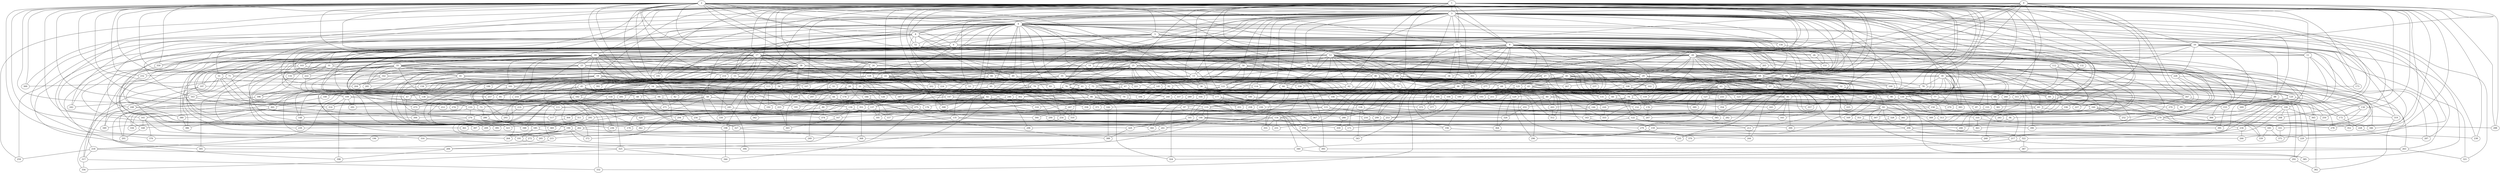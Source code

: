 strict graph "barabasi_albert_graph(400,3)" {
0;
1;
2;
3;
4;
5;
6;
7;
8;
9;
10;
11;
12;
13;
14;
15;
16;
17;
18;
19;
20;
21;
22;
23;
24;
25;
26;
27;
28;
29;
30;
31;
32;
33;
34;
35;
36;
37;
38;
39;
40;
41;
42;
43;
44;
45;
46;
47;
48;
49;
50;
51;
52;
53;
54;
55;
56;
57;
58;
59;
60;
61;
62;
63;
64;
65;
66;
67;
68;
69;
70;
71;
72;
73;
74;
75;
76;
77;
78;
79;
80;
81;
82;
83;
84;
85;
86;
87;
88;
89;
90;
91;
92;
93;
94;
95;
96;
97;
98;
99;
100;
101;
102;
103;
104;
105;
106;
107;
108;
109;
110;
111;
112;
113;
114;
115;
116;
117;
118;
119;
120;
121;
122;
123;
124;
125;
126;
127;
128;
129;
130;
131;
132;
133;
134;
135;
136;
137;
138;
139;
140;
141;
142;
143;
144;
145;
146;
147;
148;
149;
150;
151;
152;
153;
154;
155;
156;
157;
158;
159;
160;
161;
162;
163;
164;
165;
166;
167;
168;
169;
170;
171;
172;
173;
174;
175;
176;
177;
178;
179;
180;
181;
182;
183;
184;
185;
186;
187;
188;
189;
190;
191;
192;
193;
194;
195;
196;
197;
198;
199;
200;
201;
202;
203;
204;
205;
206;
207;
208;
209;
210;
211;
212;
213;
214;
215;
216;
217;
218;
219;
220;
221;
222;
223;
224;
225;
226;
227;
228;
229;
230;
231;
232;
233;
234;
235;
236;
237;
238;
239;
240;
241;
242;
243;
244;
245;
246;
247;
248;
249;
250;
251;
252;
253;
254;
255;
256;
257;
258;
259;
260;
261;
262;
263;
264;
265;
266;
267;
268;
269;
270;
271;
272;
273;
274;
275;
276;
277;
278;
279;
280;
281;
282;
283;
284;
285;
286;
287;
288;
289;
290;
291;
292;
293;
294;
295;
296;
297;
298;
299;
300;
301;
302;
303;
304;
305;
306;
307;
308;
309;
310;
311;
312;
313;
314;
315;
316;
317;
318;
319;
320;
321;
322;
323;
324;
325;
326;
327;
328;
329;
330;
331;
332;
333;
334;
335;
336;
337;
338;
339;
340;
341;
342;
343;
344;
345;
346;
347;
348;
349;
350;
351;
352;
353;
354;
355;
356;
357;
358;
359;
360;
361;
362;
363;
364;
365;
366;
367;
368;
369;
370;
371;
372;
373;
374;
375;
376;
377;
378;
379;
380;
381;
382;
383;
384;
385;
386;
387;
388;
389;
390;
391;
392;
393;
394;
395;
396;
397;
398;
399;
0 -- 288  [is_available=True, prob="0.379089309683"];
0 -- 3  [is_available=True, prob="0.179347834202"];
0 -- 305  [is_available=True, prob="0.216284531233"];
0 -- 108  [is_available=True, prob="0.657226128511"];
0 -- 10  [is_available=True, prob="1.0"];
0 -- 139  [is_available=True, prob="0.00840728652596"];
0 -- 12  [is_available=True, prob="0.13754846182"];
0 -- 14  [is_available=True, prob="0.553737261034"];
0 -- 381  [is_available=True, prob="1.0"];
0 -- 347  [is_available=True, prob="0.503472393878"];
0 -- 81  [is_available=True, prob="0.52820323245"];
0 -- 195  [is_available=True, prob="0.596749067364"];
0 -- 53  [is_available=True, prob="1.0"];
0 -- 26  [is_available=True, prob="0.429264069036"];
0 -- 27  [is_available=True, prob="0.971812339729"];
0 -- 29  [is_available=True, prob="0.994641134034"];
1 -- 130  [is_available=True, prob="0.708765339067"];
1 -- 3  [is_available=True, prob="1.0"];
1 -- 4  [is_available=True, prob="1.0"];
1 -- 278  [is_available=True, prob="0.953418809042"];
1 -- 134  [is_available=True, prob="1.0"];
1 -- 7  [is_available=True, prob="0.653100019393"];
1 -- 8  [is_available=True, prob="0.265602498924"];
1 -- 9  [is_available=True, prob="0.644998814175"];
1 -- 10  [is_available=True, prob="1.0"];
1 -- 11  [is_available=True, prob="0.552301385846"];
1 -- 12  [is_available=True, prob="0.800199190263"];
1 -- 144  [is_available=True, prob="0.0981196068772"];
1 -- 17  [is_available=True, prob="0.426948949893"];
1 -- 18  [is_available=True, prob="0.154133489742"];
1 -- 19  [is_available=True, prob="1.0"];
1 -- 22  [is_available=True, prob="0.327383294967"];
1 -- 25  [is_available=True, prob="1.0"];
1 -- 155  [is_available=True, prob="0.891625016111"];
1 -- 28  [is_available=True, prob="0.634580630947"];
1 -- 30  [is_available=True, prob="0.834031171737"];
1 -- 31  [is_available=True, prob="0.897379063296"];
1 -- 288  [is_available=True, prob="0.808806403078"];
1 -- 33  [is_available=True, prob="0.866876884083"];
1 -- 163  [is_available=True, prob="0.523632192196"];
1 -- 36  [is_available=True, prob="0.529932047094"];
1 -- 38  [is_available=True, prob="1.0"];
1 -- 300  [is_available=True, prob="1.0"];
1 -- 173  [is_available=True, prob="1.0"];
1 -- 52  [is_available=True, prob="0.0201291916459"];
1 -- 53  [is_available=True, prob="0.171866635008"];
1 -- 308  [is_available=True, prob="0.12763609296"];
1 -- 62  [is_available=True, prob="1.0"];
1 -- 64  [is_available=True, prob="0.736249505791"];
1 -- 68  [is_available=True, prob="0.385440432796"];
1 -- 72  [is_available=True, prob="0.386347409977"];
1 -- 78  [is_available=True, prob="1.0"];
1 -- 208  [is_available=True, prob="1.0"];
1 -- 346  [is_available=True, prob="1.0"];
1 -- 91  [is_available=True, prob="0.866688860338"];
1 -- 220  [is_available=True, prob="0.985726227431"];
1 -- 336  [is_available=True, prob="0.0100410334717"];
1 -- 355  [is_available=True, prob="0.422105397338"];
1 -- 259  [is_available=True, prob="0.591700834667"];
1 -- 235  [is_available=True, prob="0.0806478846772"];
1 -- 238  [is_available=True, prob="0.32398369045"];
1 -- 245  [is_available=True, prob="0.922007835915"];
1 -- 375  [is_available=True, prob="1.0"];
1 -- 123  [is_available=True, prob="0.851899292181"];
1 -- 127  [is_available=True, prob="0.626960843772"];
2 -- 3  [is_available=True, prob="1.0"];
2 -- 4  [is_available=True, prob="0.280535522459"];
2 -- 5  [is_available=True, prob="0.20952461824"];
2 -- 6  [is_available=True, prob="0.607459231303"];
2 -- 7  [is_available=True, prob="0.674645751359"];
2 -- 8  [is_available=True, prob="0.190992674401"];
2 -- 138  [is_available=True, prob="0.0898632620985"];
2 -- 13  [is_available=True, prob="0.860619323146"];
2 -- 142  [is_available=True, prob="1.0"];
2 -- 16  [is_available=True, prob="0.431049738379"];
2 -- 17  [is_available=True, prob="1.0"];
2 -- 19  [is_available=True, prob="0.21349662163"];
2 -- 23  [is_available=True, prob="0.336157260319"];
2 -- 24  [is_available=True, prob="1.0"];
2 -- 132  [is_available=True, prob="0.809727573409"];
2 -- 30  [is_available=True, prob="1.0"];
2 -- 133  [is_available=True, prob="0.85458739948"];
2 -- 162  [is_available=True, prob="0.756379301697"];
2 -- 35  [is_available=True, prob="0.0184253849799"];
2 -- 37  [is_available=True, prob="0.222858501803"];
2 -- 38  [is_available=True, prob="0.874975393863"];
2 -- 42  [is_available=True, prob="1.0"];
2 -- 391  [is_available=True, prob="0.383961932963"];
2 -- 300  [is_available=True, prob="0.0768874852096"];
2 -- 46  [is_available=True, prob="0.46626207932"];
2 -- 56  [is_available=True, prob="1.0"];
2 -- 314  [is_available=True, prob="0.0758977747125"];
2 -- 71  [is_available=True, prob="1.0"];
2 -- 209  [is_available=True, prob="0.739217607285"];
2 -- 82  [is_available=True, prob="1.0"];
2 -- 87  [is_available=True, prob="0.333719321073"];
2 -- 88  [is_available=True, prob="1.0"];
2 -- 347  [is_available=True, prob="0.467446817046"];
2 -- 221  [is_available=True, prob="1.0"];
2 -- 350  [is_available=True, prob="1.0"];
2 -- 223  [is_available=True, prob="0.0938611170422"];
2 -- 102  [is_available=True, prob="0.108674196584"];
2 -- 232  [is_available=True, prob="0.173183981847"];
2 -- 234  [is_available=True, prob="0.397705942021"];
2 -- 210  [is_available=True, prob="0.231197208628"];
2 -- 245  [is_available=True, prob="0.319124365727"];
2 -- 376  [is_available=True, prob="0.577820364222"];
2 -- 377  [is_available=True, prob="0.39323835569"];
2 -- 170  [is_available=True, prob="1.0"];
3 -- 4  [is_available=True, prob="0.361208559225"];
3 -- 5  [is_available=True, prob="0.407282731986"];
3 -- 6  [is_available=True, prob="1.0"];
3 -- 7  [is_available=True, prob="0.368231724971"];
3 -- 8  [is_available=True, prob="0.102156948345"];
3 -- 9  [is_available=True, prob="0.765596746192"];
3 -- 12  [is_available=True, prob="0.780223600298"];
3 -- 13  [is_available=True, prob="0.174197160876"];
3 -- 270  [is_available=True, prob="0.301719091745"];
3 -- 16  [is_available=True, prob="0.682142219601"];
3 -- 20  [is_available=True, prob="0.948772367507"];
3 -- 277  [is_available=True, prob="0.477915543552"];
3 -- 280  [is_available=True, prob="1.0"];
3 -- 132  [is_available=True, prob="0.110116295068"];
3 -- 156  [is_available=True, prob="1.0"];
3 -- 261  [is_available=True, prob="0.98549050874"];
3 -- 32  [is_available=True, prob="0.102487182973"];
3 -- 35  [is_available=True, prob="0.0755178537078"];
3 -- 167  [is_available=True, prob="0.358937092403"];
3 -- 40  [is_available=True, prob="0.355908496462"];
3 -- 321  [is_available=True, prob="1.0"];
3 -- 287  [is_available=True, prob="0.471348063982"];
3 -- 50  [is_available=True, prob="1.0"];
3 -- 313  [is_available=True, prob="1.0"];
3 -- 59  [is_available=True, prob="0.714404516587"];
3 -- 316  [is_available=True, prob="0.401562546033"];
3 -- 65  [is_available=True, prob="1.0"];
3 -- 196  [is_available=True, prob="0.42108169667"];
3 -- 71  [is_available=True, prob="1.0"];
3 -- 333  [is_available=True, prob="0.193333538915"];
3 -- 141  [is_available=True, prob="1.0"];
3 -- 84  [is_available=True, prob="1.0"];
3 -- 86  [is_available=True, prob="1.0"];
3 -- 344  [is_available=True, prob="1.0"];
3 -- 90  [is_available=True, prob="0.66791813009"];
3 -- 229  [is_available=True, prob="1.0"];
3 -- 107  [is_available=True, prob="0.193496337122"];
3 -- 238  [is_available=True, prob="1.0"];
3 -- 114  [is_available=True, prob="0.846024276328"];
3 -- 244  [is_available=True, prob="0.106001274828"];
3 -- 121  [is_available=True, prob="0.654111715862"];
3 -- 250  [is_available=True, prob="1.0"];
4 -- 5  [is_available=True, prob="1.0"];
4 -- 6  [is_available=True, prob="1.0"];
4 -- 392  [is_available=True, prob="1.0"];
4 -- 15  [is_available=True, prob="0.477980768245"];
4 -- 18  [is_available=True, prob="0.108690362876"];
4 -- 259  [is_available=True, prob="1.0"];
4 -- 153  [is_available=True, prob="1.0"];
4 -- 179  [is_available=True, prob="1.0"];
4 -- 156  [is_available=True, prob="1.0"];
4 -- 389  [is_available=True, prob="1.0"];
4 -- 41  [is_available=True, prob="0.0118408042076"];
4 -- 49  [is_available=True, prob="0.674018678171"];
4 -- 51  [is_available=True, prob="1.0"];
4 -- 52  [is_available=True, prob="0.905400214339"];
4 -- 308  [is_available=True, prob="0.427999614024"];
4 -- 62  [is_available=True, prob="0.302947702224"];
4 -- 70  [is_available=True, prob="0.115600998851"];
4 -- 200  [is_available=True, prob="0.483017283257"];
4 -- 204  [is_available=True, prob="1.0"];
4 -- 83  [is_available=True, prob="1.0"];
4 -- 213  [is_available=True, prob="0.496273431232"];
4 -- 222  [is_available=True, prob="0.499255562748"];
4 -- 95  [is_available=True, prob="0.649913791103"];
4 -- 228  [is_available=True, prob="1.0"];
4 -- 252  [is_available=True, prob="1.0"];
4 -- 240  [is_available=True, prob="0.395937185716"];
4 -- 114  [is_available=True, prob="0.649955995309"];
4 -- 247  [is_available=True, prob="0.524973310329"];
4 -- 248  [is_available=True, prob="0.0785423343543"];
4 -- 124  [is_available=True, prob="0.856352633944"];
4 -- 254  [is_available=True, prob="0.106313596172"];
5 -- 135  [is_available=True, prob="1.0"];
5 -- 363  [is_available=True, prob="1.0"];
5 -- 9  [is_available=True, prob="0.602053211556"];
5 -- 299  [is_available=True, prob="0.444300056256"];
5 -- 175  [is_available=True, prob="1.0"];
5 -- 272  [is_available=True, prob="0.05865502572"];
5 -- 85  [is_available=True, prob="0.615044081383"];
5 -- 214  [is_available=True, prob="0.356153539027"];
5 -- 55  [is_available=True, prob="0.280010356869"];
5 -- 127  [is_available=True, prob="0.193135533596"];
5 -- 156  [is_available=True, prob="0.967987761083"];
5 -- 63  [is_available=True, prob="0.114008343971"];
6 -- 161  [is_available=True, prob="0.181119462737"];
6 -- 69  [is_available=True, prob="1.0"];
6 -- 262  [is_available=True, prob="0.619529871"];
6 -- 103  [is_available=True, prob="0.568397952445"];
6 -- 242  [is_available=True, prob="1.0"];
6 -- 15  [is_available=True, prob="0.459058470287"];
6 -- 50  [is_available=True, prob="0.229518210858"];
6 -- 20  [is_available=True, prob="0.578394392948"];
6 -- 121  [is_available=True, prob="1.0"];
6 -- 26  [is_available=True, prob="0.755551107914"];
6 -- 28  [is_available=True, prob="0.930373525822"];
7 -- 265  [is_available=True, prob="0.0669334017718"];
7 -- 11  [is_available=True, prob="0.241632719503"];
7 -- 269  [is_available=True, prob="0.748469976933"];
7 -- 18  [is_available=True, prob="1.0"];
7 -- 151  [is_available=True, prob="1.0"];
7 -- 26  [is_available=True, prob="0.945410636368"];
7 -- 27  [is_available=True, prob="0.444409317031"];
7 -- 29  [is_available=True, prob="1.0"];
7 -- 34  [is_available=True, prob="0.371049658021"];
7 -- 38  [is_available=True, prob="0.417340340863"];
7 -- 39  [is_available=True, prob="0.690647075351"];
7 -- 304  [is_available=True, prob="0.0623242827756"];
7 -- 307  [is_available=True, prob="0.136910540547"];
7 -- 310  [is_available=True, prob="0.981286634876"];
7 -- 184  [is_available=True, prob="1.0"];
7 -- 352  [is_available=True, prob="0.50982801818"];
7 -- 328  [is_available=True, prob="0.528002806457"];
7 -- 74  [is_available=True, prob="0.029968520519"];
7 -- 210  [is_available=True, prob="0.77176723053"];
7 -- 84  [is_available=True, prob="0.939538835421"];
7 -- 214  [is_available=True, prob="0.00805600678893"];
7 -- 343  [is_available=True, prob="1.0"];
7 -- 91  [is_available=True, prob="0.279770780406"];
7 -- 350  [is_available=True, prob="1.0"];
7 -- 224  [is_available=True, prob="0.813900290923"];
7 -- 100  [is_available=True, prob="0.428975600702"];
7 -- 358  [is_available=True, prob="0.915075758507"];
7 -- 111  [is_available=True, prob="0.395481995566"];
7 -- 112  [is_available=True, prob="1.0"];
7 -- 126  [is_available=True, prob="1.0"];
8 -- 257  [is_available=True, prob="1.0"];
8 -- 284  [is_available=True, prob="0.0317564949834"];
8 -- 10  [is_available=True, prob="0.959668100423"];
8 -- 43  [is_available=True, prob="0.862826893687"];
8 -- 49  [is_available=True, prob="0.772924403533"];
8 -- 242  [is_available=True, prob="1.0"];
8 -- 195  [is_available=True, prob="0.385134643331"];
8 -- 52  [is_available=True, prob="0.141583074122"];
8 -- 151  [is_available=True, prob="1.0"];
8 -- 319  [is_available=True, prob="0.251294357334"];
8 -- 92  [is_available=True, prob="0.271508641336"];
8 -- 202  [is_available=True, prob="0.356512547022"];
8 -- 31  [is_available=True, prob="0.872524925056"];
9 -- 384  [is_available=True, prob="0.168026995893"];
9 -- 51  [is_available=True, prob="0.873525266929"];
9 -- 263  [is_available=True, prob="0.928540412356"];
9 -- 266  [is_available=True, prob="0.787113227481"];
9 -- 139  [is_available=True, prob="1.0"];
9 -- 13  [is_available=True, prob="0.350401556442"];
9 -- 14  [is_available=True, prob="0.231418238558"];
9 -- 17  [is_available=True, prob="0.0199225425689"];
9 -- 147  [is_available=True, prob="0.356329015006"];
9 -- 20  [is_available=True, prob="0.582719208275"];
9 -- 277  [is_available=True, prob="0.131792381587"];
9 -- 154  [is_available=True, prob="0.10420891212"];
9 -- 29  [is_available=True, prob="1.0"];
9 -- 261  [is_available=True, prob="0.966998522172"];
9 -- 299  [is_available=True, prob="0.429915792814"];
9 -- 46  [is_available=True, prob="0.0946471361139"];
9 -- 179  [is_available=True, prob="0.309596204047"];
9 -- 59  [is_available=True, prob="0.989616535667"];
9 -- 60  [is_available=True, prob="0.122404743286"];
9 -- 63  [is_available=True, prob="0.215508492"];
9 -- 321  [is_available=True, prob="0.331767234128"];
9 -- 67  [is_available=True, prob="1.0"];
9 -- 203  [is_available=True, prob="0.592301027996"];
9 -- 76  [is_available=True, prob="1.0"];
9 -- 354  [is_available=True, prob="0.634052989936"];
9 -- 397  [is_available=True, prob="0.385664192995"];
9 -- 80  [is_available=True, prob="0.768926880059"];
9 -- 338  [is_available=True, prob="0.0227048442036"];
9 -- 218  [is_available=True, prob="0.996108338824"];
9 -- 98  [is_available=True, prob="1.0"];
9 -- 227  [is_available=True, prob="0.023758789438"];
9 -- 109  [is_available=True, prob="0.0365931227839"];
9 -- 372  [is_available=True, prob="0.417359356218"];
9 -- 373  [is_available=True, prob="0.954637814663"];
10 -- 226  [is_available=True, prob="0.598418683643"];
10 -- 385  [is_available=True, prob="0.54913859995"];
10 -- 96  [is_available=True, prob="0.476155529669"];
10 -- 11  [is_available=True, prob="0.609443999291"];
10 -- 173  [is_available=True, prob="0.774267096217"];
10 -- 47  [is_available=True, prob="0.992587554285"];
10 -- 112  [is_available=True, prob="0.959817321812"];
10 -- 232  [is_available=True, prob="1.0"];
10 -- 384  [is_available=True, prob="1.0"];
10 -- 265  [is_available=True, prob="0.811675352633"];
10 -- 88  [is_available=True, prob="0.515777045051"];
10 -- 125  [is_available=True, prob="0.551939884536"];
11 -- 99  [is_available=True, prob="0.514013565529"];
11 -- 335  [is_available=True, prob="1.0"];
11 -- 16  [is_available=True, prob="0.630744515137"];
11 -- 287  [is_available=True, prob="1.0"];
12 -- 364  [is_available=True, prob="0.675318105616"];
12 -- 128  [is_available=True, prob="0.367118188985"];
12 -- 14  [is_available=True, prob="0.769733164494"];
12 -- 19  [is_available=True, prob="0.562739465105"];
12 -- 21  [is_available=True, prob="1.0"];
12 -- 22  [is_available=True, prob="1.0"];
12 -- 24  [is_available=True, prob="0.620666047011"];
12 -- 31  [is_available=True, prob="1.0"];
12 -- 33  [is_available=True, prob="0.0343500841668"];
12 -- 297  [is_available=True, prob="1.0"];
12 -- 46  [is_available=True, prob="0.088268434325"];
12 -- 50  [is_available=True, prob="1.0"];
12 -- 62  [is_available=True, prob="0.595578242477"];
12 -- 193  [is_available=True, prob="0.88605795167"];
12 -- 66  [is_available=True, prob="0.316728911367"];
12 -- 329  [is_available=True, prob="1.0"];
12 -- 338  [is_available=True, prob="0.116588015867"];
12 -- 342  [is_available=True, prob="0.690128212673"];
12 -- 87  [is_available=True, prob="0.446474465157"];
12 -- 102  [is_available=True, prob="0.972513675306"];
12 -- 108  [is_available=True, prob="0.493003930333"];
12 -- 110  [is_available=True, prob="1.0"];
12 -- 120  [is_available=True, prob="1.0"];
12 -- 377  [is_available=True, prob="1.0"];
12 -- 379  [is_available=True, prob="0.184211087009"];
12 -- 125  [is_available=True, prob="0.294333536853"];
13 -- 36  [is_available=True, prob="0.610024617781"];
13 -- 101  [is_available=True, prob="1.0"];
13 -- 172  [is_available=True, prob="0.596960862329"];
13 -- 333  [is_available=True, prob="0.85720404516"];
13 -- 79  [is_available=True, prob="1.0"];
13 -- 80  [is_available=True, prob="0.497452644999"];
13 -- 113  [is_available=True, prob="1.0"];
13 -- 53  [is_available=True, prob="1.0"];
13 -- 182  [is_available=True, prob="0.385434120164"];
13 -- 55  [is_available=True, prob="1.0"];
13 -- 100  [is_available=True, prob="0.0308966424026"];
13 -- 189  [is_available=True, prob="1.0"];
14 -- 320  [is_available=True, prob="1.0"];
14 -- 226  [is_available=True, prob="0.0647863378905"];
14 -- 15  [is_available=True, prob="0.350821660167"];
14 -- 146  [is_available=True, prob="0.646522190638"];
14 -- 204  [is_available=True, prob="0.735886447822"];
14 -- 57  [is_available=True, prob="1.0"];
14 -- 93  [is_available=True, prob="0.575826470171"];
15 -- 45  [is_available=True, prob="0.283505221324"];
15 -- 148  [is_available=True, prob="1.0"];
15 -- 21  [is_available=True, prob="0.738732959818"];
15 -- 56  [is_available=True, prob="1.0"];
16 -- 72  [is_available=True, prob="1.0"];
16 -- 79  [is_available=True, prob="0.225162602888"];
16 -- 180  [is_available=True, prob="0.633187328999"];
16 -- 30  [is_available=True, prob="0.859248324561"];
17 -- 257  [is_available=True, prob="0.331404163333"];
17 -- 138  [is_available=True, prob="1.0"];
17 -- 271  [is_available=True, prob="0.826733881403"];
17 -- 21  [is_available=True, prob="0.831601242635"];
17 -- 23  [is_available=True, prob="0.720947064592"];
17 -- 24  [is_available=True, prob="0.0650552225961"];
17 -- 25  [is_available=True, prob="0.409443973497"];
17 -- 283  [is_available=True, prob="0.922999757324"];
17 -- 176  [is_available=True, prob="0.357769032912"];
17 -- 301  [is_available=True, prob="0.146183055122"];
17 -- 48  [is_available=True, prob="0.178458933093"];
17 -- 187  [is_available=True, prob="0.989012050765"];
17 -- 68  [is_available=True, prob="0.953267393934"];
17 -- 330  [is_available=True, prob="0.202335504082"];
17 -- 331  [is_available=True, prob="1.0"];
17 -- 332  [is_available=True, prob="1.0"];
17 -- 91  [is_available=True, prob="0.261120079249"];
17 -- 224  [is_available=True, prob="0.743853789011"];
17 -- 103  [is_available=True, prob="0.333452994643"];
17 -- 116  [is_available=True, prob="1.0"];
17 -- 119  [is_available=True, prob="0.244961909637"];
17 -- 380  [is_available=True, prob="0.257802512569"];
18 -- 22  [is_available=True, prob="1.0"];
18 -- 265  [is_available=True, prob="1.0"];
18 -- 237  [is_available=True, prob="0.645404858216"];
18 -- 150  [is_available=True, prob="1.0"];
18 -- 23  [is_available=True, prob="0.735733287226"];
18 -- 155  [is_available=True, prob="0.322869668"];
18 -- 285  [is_available=True, prob="0.492362946408"];
18 -- 33  [is_available=True, prob="0.437977834858"];
18 -- 163  [is_available=True, prob="0.569746589429"];
18 -- 164  [is_available=True, prob="1.0"];
18 -- 39  [is_available=True, prob="0.251396345423"];
18 -- 168  [is_available=True, prob="0.987332039181"];
18 -- 42  [is_available=True, prob="1.0"];
18 -- 44  [is_available=True, prob="1.0"];
18 -- 174  [is_available=True, prob="0.0724430475079"];
18 -- 305  [is_available=True, prob="0.905155054649"];
18 -- 178  [is_available=True, prob="0.356981127576"];
18 -- 51  [is_available=True, prob="0.798614343696"];
18 -- 59  [is_available=True, prob="0.910587423711"];
18 -- 190  [is_available=True, prob="0.946619912629"];
18 -- 70  [is_available=True, prob="0.611756232635"];
18 -- 75  [is_available=True, prob="0.366329551599"];
18 -- 85  [is_available=True, prob="1.0"];
18 -- 271  [is_available=True, prob="0.181358616539"];
18 -- 349  [is_available=True, prob="0.929873581335"];
18 -- 350  [is_available=True, prob="0.343975953875"];
18 -- 226  [is_available=True, prob="0.493885525588"];
18 -- 101  [is_available=True, prob="0.751944405523"];
18 -- 103  [is_available=True, prob="0.78531838597"];
18 -- 236  [is_available=True, prob="1.0"];
18 -- 109  [is_available=True, prob="0.218368346727"];
18 -- 112  [is_available=True, prob="0.838895313196"];
18 -- 117  [is_available=True, prob="1.0"];
18 -- 249  [is_available=True, prob="0.428452936451"];
18 -- 380  [is_available=True, prob="0.739571039911"];
18 -- 298  [is_available=True, prob="1.0"];
18 -- 126  [is_available=True, prob="0.0912034482718"];
18 -- 383  [is_available=True, prob="1.0"];
19 -- 293  [is_available=True, prob="0.180991331408"];
19 -- 193  [is_available=True, prob="0.185532070168"];
19 -- 104  [is_available=True, prob="0.702219072124"];
19 -- 107  [is_available=True, prob="0.0907209205879"];
19 -- 301  [is_available=True, prob="1.0"];
19 -- 47  [is_available=True, prob="0.79884387946"];
19 -- 273  [is_available=True, prob="0.734690693803"];
19 -- 83  [is_available=True, prob="0.108139650688"];
19 -- 148  [is_available=True, prob="0.581128266427"];
19 -- 54  [is_available=True, prob="1.0"];
19 -- 392  [is_available=True, prob="1.0"];
19 -- 186  [is_available=True, prob="1.0"];
19 -- 158  [is_available=True, prob="0.548139346908"];
20 -- 129  [is_available=True, prob="1.0"];
20 -- 260  [is_available=True, prob="0.587367031799"];
20 -- 25  [is_available=True, prob="1.0"];
20 -- 283  [is_available=True, prob="0.44631361298"];
20 -- 34  [is_available=True, prob="0.0433072093804"];
20 -- 390  [is_available=True, prob="0.954185331887"];
20 -- 40  [is_available=True, prob="0.704437873385"];
20 -- 183  [is_available=True, prob="0.411819818852"];
20 -- 185  [is_available=True, prob="0.714361739159"];
20 -- 64  [is_available=True, prob="0.309637849806"];
20 -- 197  [is_available=True, prob="0.224701233247"];
20 -- 225  [is_available=True, prob="0.978539713757"];
20 -- 74  [is_available=True, prob="1.0"];
20 -- 78  [is_available=True, prob="0.700420222992"];
20 -- 293  [is_available=True, prob="1.0"];
20 -- 97  [is_available=True, prob="1.0"];
20 -- 233  [is_available=True, prob="1.0"];
20 -- 234  [is_available=True, prob="0.464153360592"];
20 -- 118  [is_available=True, prob="1.0"];
21 -- 396  [is_available=True, prob="1.0"];
21 -- 260  [is_available=True, prob="0.668415885167"];
21 -- 172  [is_available=True, prob="0.0716539573953"];
21 -- 170  [is_available=True, prob="0.95782461622"];
21 -- 182  [is_available=True, prob="0.430895933391"];
21 -- 120  [is_available=True, prob="0.268136883556"];
21 -- 186  [is_available=True, prob="0.427510843715"];
21 -- 175  [is_available=True, prob="1.0"];
21 -- 126  [is_available=True, prob="0.46604816919"];
22 -- 32  [is_available=True, prob="0.3637867557"];
22 -- 290  [is_available=True, prob="0.445781978483"];
22 -- 197  [is_available=True, prob="0.35485311099"];
22 -- 198  [is_available=True, prob="0.599289938342"];
22 -- 296  [is_available=True, prob="0.332402856594"];
22 -- 44  [is_available=True, prob="0.653042304004"];
22 -- 362  [is_available=True, prob="0.744950657827"];
22 -- 107  [is_available=True, prob="1.0"];
22 -- 224  [is_available=True, prob="0.812056394689"];
22 -- 113  [is_available=True, prob="0.185191788369"];
22 -- 311  [is_available=True, prob="0.273308893541"];
22 -- 184  [is_available=True, prob="0.805325015971"];
22 -- 392  [is_available=True, prob="0.660718630644"];
22 -- 358  [is_available=True, prob="0.0889656420734"];
22 -- 338  [is_available=True, prob="0.986594603366"];
22 -- 61  [is_available=True, prob="0.35331736267"];
23 -- 34  [is_available=True, prob="0.710013277902"];
23 -- 133  [is_available=True, prob="0.79164032555"];
23 -- 162  [is_available=True, prob="0.949940545808"];
23 -- 73  [is_available=True, prob="0.720458115641"];
23 -- 45  [is_available=True, prob="1.0"];
23 -- 175  [is_available=True, prob="0.508432749409"];
23 -- 61  [is_available=True, prob="0.443798704031"];
24 -- 49  [is_available=True, prob="0.808859029055"];
24 -- 210  [is_available=True, prob="0.465188690642"];
24 -- 310  [is_available=True, prob="0.221034840257"];
24 -- 58  [is_available=True, prob="0.74601622364"];
24 -- 124  [is_available=True, prob="0.858022520833"];
24 -- 319  [is_available=True, prob="0.982966924443"];
25 -- 396  [is_available=True, prob="1.0"];
25 -- 145  [is_available=True, prob="0.827513772832"];
25 -- 149  [is_available=True, prob="1.0"];
25 -- 27  [is_available=True, prob="0.421731476859"];
25 -- 35  [is_available=True, prob="0.130353480112"];
25 -- 39  [is_available=True, prob="0.0257847426818"];
25 -- 41  [is_available=True, prob="1.0"];
25 -- 66  [is_available=True, prob="0.263024176488"];
25 -- 324  [is_available=True, prob="0.153530369681"];
25 -- 198  [is_available=True, prob="0.81732546954"];
25 -- 74  [is_available=True, prob="1.0"];
25 -- 76  [is_available=True, prob="0.850257153004"];
25 -- 90  [is_available=True, prob="0.678787206763"];
25 -- 92  [is_available=True, prob="0.579338364167"];
25 -- 222  [is_available=True, prob="1.0"];
25 -- 106  [is_available=True, prob="0.170873038283"];
25 -- 110  [is_available=True, prob="0.0028782679345"];
25 -- 122  [is_available=True, prob="0.466821122935"];
25 -- 124  [is_available=True, prob="0.975217852855"];
26 -- 151  [is_available=True, prob="1.0"];
26 -- 132  [is_available=True, prob="0.485829304983"];
27 -- 352  [is_available=True, prob="0.555398495883"];
27 -- 99  [is_available=True, prob="0.540832588668"];
27 -- 389  [is_available=True, prob="1.0"];
27 -- 105  [is_available=True, prob="1.0"];
27 -- 145  [is_available=True, prob="0.382103641316"];
27 -- 54  [is_available=True, prob="0.686803620543"];
27 -- 153  [is_available=True, prob="0.393561648007"];
27 -- 56  [is_available=True, prob="0.422492953985"];
27 -- 28  [is_available=True, prob="1.0"];
27 -- 312  [is_available=True, prob="0.335169393569"];
28 -- 257  [is_available=True, prob="0.0399632327094"];
28 -- 142  [is_available=True, prob="0.510815451137"];
28 -- 174  [is_available=True, prob="1.0"];
28 -- 281  [is_available=True, prob="0.601758193616"];
28 -- 37  [is_available=True, prob="0.4650907481"];
28 -- 297  [is_available=True, prob="1.0"];
28 -- 42  [is_available=True, prob="0.491614495551"];
28 -- 44  [is_available=True, prob="1.0"];
28 -- 302  [is_available=True, prob="1.0"];
28 -- 47  [is_available=True, prob="1.0"];
28 -- 64  [is_available=True, prob="0.856483719893"];
28 -- 70  [is_available=True, prob="0.273428270653"];
28 -- 328  [is_available=True, prob="1.0"];
28 -- 77  [is_available=True, prob="1.0"];
28 -- 217  [is_available=True, prob="1.0"];
28 -- 219  [is_available=True, prob="0.98855913777"];
28 -- 348  [is_available=True, prob="0.502602871702"];
28 -- 356  [is_available=True, prob="0.707367880034"];
28 -- 366  [is_available=True, prob="0.296971281804"];
28 -- 371  [is_available=True, prob="0.40758434255"];
28 -- 373  [is_available=True, prob="0.697874613081"];
29 -- 32  [is_available=True, prob="0.0875586767756"];
29 -- 75  [is_available=True, prob="0.925425113187"];
29 -- 165  [is_available=True, prob="0.378897789302"];
29 -- 136  [is_available=True, prob="0.544318100335"];
29 -- 43  [is_available=True, prob="0.69046314188"];
29 -- 334  [is_available=True, prob="0.152370896021"];
29 -- 211  [is_available=True, prob="1.0"];
29 -- 252  [is_available=True, prob="0.14478846787"];
29 -- 57  [is_available=True, prob="0.467837856386"];
29 -- 188  [is_available=True, prob="0.155325108997"];
29 -- 285  [is_available=True, prob="0.373525653719"];
30 -- 136  [is_available=True, prob="0.489962662906"];
30 -- 98  [is_available=True, prob="0.571752134814"];
30 -- 78  [is_available=True, prob="1.0"];
30 -- 207  [is_available=True, prob="0.179150013326"];
30 -- 243  [is_available=True, prob="0.333364332529"];
30 -- 269  [is_available=True, prob="0.907706716667"];
30 -- 247  [is_available=True, prob="0.123632832238"];
30 -- 346  [is_available=True, prob="0.717507823624"];
30 -- 383  [is_available=True, prob="1.0"];
31 -- 323  [is_available=True, prob="0.086516311953"];
31 -- 396  [is_available=True, prob="0.213791057157"];
31 -- 335  [is_available=True, prob="0.350732495102"];
31 -- 232  [is_available=True, prob="1.0"];
31 -- 83  [is_available=True, prob="0.377603319999"];
31 -- 60  [is_available=True, prob="1.0"];
31 -- 222  [is_available=True, prob="0.1390069439"];
32 -- 138  [is_available=True, prob="0.784085780086"];
32 -- 278  [is_available=True, prob="1.0"];
32 -- 250  [is_available=True, prob="0.157795058791"];
33 -- 291  [is_available=True, prob="0.771068729555"];
33 -- 36  [is_available=True, prob="0.0636840437906"];
33 -- 37  [is_available=True, prob="0.121475400011"];
33 -- 262  [is_available=True, prob="0.193968698252"];
33 -- 71  [is_available=True, prob="0.857968087074"];
33 -- 41  [is_available=True, prob="0.660353911123"];
33 -- 397  [is_available=True, prob="0.313793171889"];
33 -- 48  [is_available=True, prob="0.615222262395"];
33 -- 116  [is_available=True, prob="1.0"];
33 -- 54  [is_available=True, prob="0.201070053874"];
33 -- 324  [is_available=True, prob="0.501233687364"];
33 -- 285  [is_available=True, prob="0.112831444306"];
34 -- 84  [is_available=True, prob="0.751518301726"];
34 -- 43  [is_available=True, prob="0.00319414189666"];
35 -- 67  [is_available=True, prob="0.207867627047"];
35 -- 68  [is_available=True, prob="0.325433090644"];
35 -- 264  [is_available=True, prob="0.558823746277"];
35 -- 393  [is_available=True, prob="0.0189109408359"];
35 -- 55  [is_available=True, prob="0.182481383605"];
35 -- 95  [is_available=True, prob="1.0"];
36 -- 115  [is_available=True, prob="0.746766892936"];
36 -- 97  [is_available=True, prob="1.0"];
37 -- 235  [is_available=True, prob="0.065517753332"];
37 -- 130  [is_available=True, prob="0.632237055636"];
37 -- 270  [is_available=True, prob="1.0"];
37 -- 381  [is_available=True, prob="0.389764197356"];
38 -- 128  [is_available=True, prob="0.119782789665"];
38 -- 261  [is_available=True, prob="0.901037537399"];
38 -- 197  [is_available=True, prob="0.114880269411"];
38 -- 294  [is_available=True, prob="0.0879006970352"];
38 -- 40  [is_available=True, prob="1.0"];
38 -- 73  [is_available=True, prob="0.559624856524"];
38 -- 209  [is_available=True, prob="0.251263950798"];
38 -- 225  [is_available=True, prob="1.0"];
38 -- 45  [is_available=True, prob="0.691485324567"];
38 -- 113  [is_available=True, prob="0.502473247167"];
38 -- 246  [is_available=True, prob="1.0"];
38 -- 137  [is_available=True, prob="0.405721739779"];
38 -- 120  [is_available=True, prob="0.65543929988"];
38 -- 57  [is_available=True, prob="0.834880100167"];
38 -- 220  [is_available=True, prob="1.0"];
38 -- 158  [is_available=True, prob="0.704124905615"];
38 -- 191  [is_available=True, prob="1.0"];
39 -- 98  [is_available=True, prob="1.0"];
39 -- 108  [is_available=True, prob="0.501982366474"];
39 -- 140  [is_available=True, prob="0.679981988488"];
39 -- 173  [is_available=True, prob="1.0"];
39 -- 303  [is_available=True, prob="0.877230043291"];
39 -- 240  [is_available=True, prob="0.352125575306"];
39 -- 244  [is_available=True, prob="0.734469361669"];
39 -- 277  [is_available=True, prob="0.842400072617"];
39 -- 201  [is_available=True, prob="0.815007686068"];
40 -- 212  [is_available=True, prob="0.873842893256"];
40 -- 102  [is_available=True, prob="0.800357482935"];
40 -- 135  [is_available=True, prob="0.932818109662"];
40 -- 267  [is_available=True, prob="0.986503201788"];
40 -- 237  [is_available=True, prob="0.274535234002"];
40 -- 125  [is_available=True, prob="0.215903097852"];
40 -- 359  [is_available=True, prob="0.386191778549"];
40 -- 337  [is_available=True, prob="0.748777111274"];
40 -- 185  [is_available=True, prob="0.853611715084"];
40 -- 390  [is_available=True, prob="0.301794882205"];
40 -- 93  [is_available=True, prob="1.0"];
40 -- 63  [is_available=True, prob="0.25894864628"];
41 -- 395  [is_available=True, prob="0.115982187005"];
41 -- 267  [is_available=True, prob="1.0"];
41 -- 79  [is_available=True, prob="0.589283181829"];
41 -- 188  [is_available=True, prob="0.970190492233"];
41 -- 286  [is_available=True, prob="0.903308362265"];
42 -- 256  [is_available=True, prob="1.0"];
43 -- 193  [is_available=True, prob="1.0"];
43 -- 131  [is_available=True, prob="1.0"];
43 -- 322  [is_available=True, prob="0.581316925175"];
43 -- 77  [is_available=True, prob="0.618148362288"];
43 -- 48  [is_available=True, prob="0.122171324537"];
43 -- 104  [is_available=True, prob="0.388721569767"];
43 -- 211  [is_available=True, prob="0.446283253831"];
43 -- 85  [is_available=True, prob="1.0"];
43 -- 159  [is_available=True, prob="0.96062124836"];
44 -- 388  [is_available=True, prob="0.515222534809"];
44 -- 73  [is_available=True, prob="0.557691945974"];
44 -- 181  [is_available=True, prob="1.0"];
44 -- 89  [is_available=True, prob="0.419340212491"];
44 -- 157  [is_available=True, prob="0.212111818884"];
45 -- 241  [is_available=True, prob="0.0830675523166"];
45 -- 295  [is_available=True, prob="0.788207347215"];
45 -- 177  [is_available=True, prob="1.0"];
45 -- 214  [is_available=True, prob="0.458865841696"];
45 -- 94  [is_available=True, prob="0.929890214488"];
46 -- 203  [is_available=True, prob="0.490996500768"];
46 -- 231  [is_available=True, prob="1.0"];
46 -- 72  [is_available=True, prob="0.240161274203"];
46 -- 236  [is_available=True, prob="0.0234599569287"];
46 -- 171  [is_available=True, prob="0.525676893094"];
46 -- 76  [is_available=True, prob="0.0389088837336"];
46 -- 178  [is_available=True, prob="0.824433825719"];
46 -- 181  [is_available=True, prob="0.871641415664"];
46 -- 374  [is_available=True, prob="0.640033185591"];
46 -- 105  [is_available=True, prob="0.796841134136"];
46 -- 280  [is_available=True, prob="1.0"];
46 -- 189  [is_available=True, prob="1.0"];
46 -- 158  [is_available=True, prob="1.0"];
47 -- 395  [is_available=True, prob="1.0"];
48 -- 239  [is_available=True, prob="0.541192486743"];
48 -- 329  [is_available=True, prob="0.949193285018"];
49 -- 131  [is_available=True, prob="0.920549934664"];
49 -- 109  [is_available=True, prob="1.0"];
49 -- 147  [is_available=True, prob="0.145564066811"];
49 -- 61  [is_available=True, prob="1.0"];
50 -- 162  [is_available=True, prob="0.0613996923721"];
50 -- 134  [is_available=True, prob="1.0"];
50 -- 75  [is_available=True, prob="0.895726744287"];
50 -- 237  [is_available=True, prob="1.0"];
50 -- 145  [is_available=True, prob="0.414693013026"];
50 -- 115  [is_available=True, prob="1.0"];
50 -- 121  [is_available=True, prob="0.190861609716"];
51 -- 101  [is_available=True, prob="0.394989295473"];
51 -- 274  [is_available=True, prob="0.519200637001"];
51 -- 239  [is_available=True, prob="0.555278353032"];
51 -- 212  [is_available=True, prob="0.352666657707"];
51 -- 201  [is_available=True, prob="0.271856156456"];
52 -- 58  [is_available=True, prob="0.435353163525"];
52 -- 66  [is_available=True, prob="0.0585697625878"];
53 -- 275  [is_available=True, prob="1.0"];
54 -- 161  [is_available=True, prob="1.0"];
54 -- 307  [is_available=True, prob="0.333502503158"];
54 -- 367  [is_available=True, prob="0.0761584683268"];
54 -- 182  [is_available=True, prob="1.0"];
54 -- 58  [is_available=True, prob="0.181197516341"];
54 -- 94  [is_available=True, prob="0.631261755288"];
55 -- 149  [is_available=True, prob="1.0"];
56 -- 205  [is_available=True, prob="1.0"];
56 -- 80  [is_available=True, prob="0.855332823949"];
56 -- 275  [is_available=True, prob="0.0612881374612"];
56 -- 149  [is_available=True, prob="0.817328891855"];
56 -- 281  [is_available=True, prob="1.0"];
56 -- 60  [is_available=True, prob="0.419897572749"];
56 -- 94  [is_available=True, prob="0.706251745242"];
57 -- 292  [is_available=True, prob="1.0"];
57 -- 69  [is_available=True, prob="1.0"];
57 -- 169  [is_available=True, prob="0.755084168694"];
57 -- 174  [is_available=True, prob="1.0"];
57 -- 86  [is_available=True, prob="0.343014122138"];
58 -- 65  [is_available=True, prob="0.984928216614"];
58 -- 326  [is_available=True, prob="0.132817681681"];
58 -- 150  [is_available=True, prob="0.366193133719"];
58 -- 276  [is_available=True, prob="0.252005183943"];
58 -- 97  [is_available=True, prob="0.126018810342"];
58 -- 330  [is_available=True, prob="0.440428085359"];
58 -- 268  [is_available=True, prob="0.102202508148"];
58 -- 111  [is_available=True, prob="0.862103366234"];
58 -- 274  [is_available=True, prob="1.0"];
58 -- 212  [is_available=True, prob="0.779220927801"];
58 -- 314  [is_available=True, prob="0.558691884487"];
59 -- 65  [is_available=True, prob="0.316653723299"];
59 -- 360  [is_available=True, prob="0.607535530218"];
59 -- 267  [is_available=True, prob="0.73994948696"];
59 -- 208  [is_available=True, prob="1.0"];
59 -- 114  [is_available=True, prob="0.833335351667"];
59 -- 270  [is_available=True, prob="0.76824305375"];
59 -- 144  [is_available=True, prob="1.0"];
59 -- 227  [is_available=True, prob="0.826272755549"];
59 -- 123  [is_available=True, prob="0.343836044552"];
59 -- 221  [is_available=True, prob="0.970608759827"];
60 -- 339  [is_available=True, prob="1.0"];
60 -- 119  [is_available=True, prob="0.820862899231"];
61 -- 129  [is_available=True, prob="0.311572462238"];
61 -- 258  [is_available=True, prob="1.0"];
61 -- 251  [is_available=True, prob="0.885416528201"];
61 -- 177  [is_available=True, prob="1.0"];
61 -- 215  [is_available=True, prob="0.802235409117"];
61 -- 334  [is_available=True, prob="0.0729948363531"];
61 -- 82  [is_available=True, prob="0.831862589003"];
61 -- 123  [is_available=True, prob="0.108760161785"];
62 -- 167  [is_available=True, prob="0.5616054053"];
62 -- 77  [is_available=True, prob="1.0"];
62 -- 341  [is_available=True, prob="0.683331568675"];
62 -- 281  [is_available=True, prob="0.674562720675"];
63 -- 289  [is_available=True, prob="0.201079575398"];
63 -- 251  [is_available=True, prob="0.350631776796"];
63 -- 363  [is_available=True, prob="1.0"];
63 -- 268  [is_available=True, prob="0.520403336731"];
63 -- 110  [is_available=True, prob="1.0"];
63 -- 81  [is_available=True, prob="0.155387419384"];
63 -- 243  [is_available=True, prob="0.0865979938707"];
63 -- 233  [is_available=True, prob="0.54827610513"];
63 -- 152  [is_available=True, prob="0.351662089389"];
63 -- 345  [is_available=True, prob="0.992396202829"];
63 -- 186  [is_available=True, prob="0.247028378641"];
63 -- 127  [is_available=True, prob="0.330716161606"];
63 -- 200  [is_available=True, prob="0.580757866311"];
63 -- 189  [is_available=True, prob="0.281006772096"];
63 -- 69  [is_available=True, prob="0.0970110486226"];
64 -- 381  [is_available=True, prob="0.757159581781"];
65 -- 122  [is_available=True, prob="0.3482009935"];
65 -- 250  [is_available=True, prob="1.0"];
66 -- 67  [is_available=True, prob="0.522816521239"];
66 -- 202  [is_available=True, prob="1.0"];
66 -- 323  [is_available=True, prob="0.93351381509"];
66 -- 351  [is_available=True, prob="0.47621391142"];
66 -- 221  [is_available=True, prob="0.427902917976"];
66 -- 95  [is_available=True, prob="0.942512434235"];
67 -- 160  [is_available=True, prob="1.0"];
67 -- 164  [is_available=True, prob="0.0117485832309"];
67 -- 327  [is_available=True, prob="0.992673303328"];
67 -- 240  [is_available=True, prob="1.0"];
67 -- 370  [is_available=True, prob="0.456367710051"];
67 -- 246  [is_available=True, prob="0.307513594333"];
67 -- 90  [is_available=True, prob="1.0"];
68 -- 105  [is_available=True, prob="0.407975163669"];
68 -- 139  [is_available=True, prob="0.202625673527"];
68 -- 255  [is_available=True, prob="0.649995642579"];
69 -- 336  [is_available=True, prob="0.244879810557"];
70 -- 230  [is_available=True, prob="0.839475237834"];
71 -- 199  [is_available=True, prob="0.749020324906"];
71 -- 111  [is_available=True, prob="0.769577221441"];
71 -- 317  [is_available=True, prob="1.0"];
72 -- 258  [is_available=True, prob="1.0"];
72 -- 211  [is_available=True, prob="1.0"];
73 -- 286  [is_available=True, prob="0.113811986058"];
74 -- 96  [is_available=True, prob="0.612368740745"];
74 -- 294  [is_available=True, prob="0.341264928811"];
74 -- 143  [is_available=True, prob="1.0"];
74 -- 207  [is_available=True, prob="1.0"];
74 -- 255  [is_available=True, prob="0.449794763797"];
75 -- 289  [is_available=True, prob="0.0859313122946"];
75 -- 229  [is_available=True, prob="1.0"];
75 -- 140  [is_available=True, prob="0.910002410084"];
75 -- 82  [is_available=True, prob="0.27124167372"];
75 -- 302  [is_available=True, prob="0.00395220173772"];
76 -- 230  [is_available=True, prob="0.658440792107"];
76 -- 136  [is_available=True, prob="0.320472239273"];
76 -- 215  [is_available=True, prob="0.0222418436242"];
76 -- 81  [is_available=True, prob="0.580692583429"];
76 -- 118  [is_available=True, prob="0.55278704244"];
76 -- 89  [is_available=True, prob="0.616914081596"];
76 -- 378  [is_available=True, prob="0.642105810072"];
76 -- 286  [is_available=True, prob="0.625587093777"];
77 -- 99  [is_available=True, prob="0.802324570522"];
78 -- 88  [is_available=True, prob="0.297477915154"];
78 -- 164  [is_available=True, prob="1.0"];
79 -- 140  [is_available=True, prob="1.0"];
79 -- 147  [is_available=True, prob="0.37598905499"];
79 -- 86  [is_available=True, prob="0.469531524268"];
79 -- 216  [is_available=True, prob="1.0"];
80 -- 203  [is_available=True, prob="0.823883100097"];
80 -- 142  [is_available=True, prob="0.118415834535"];
80 -- 220  [is_available=True, prob="1.0"];
80 -- 255  [is_available=True, prob="1.0"];
81 -- 165  [is_available=True, prob="0.782229791469"];
81 -- 399  [is_available=True, prob="0.643200899988"];
81 -- 243  [is_available=True, prob="1.0"];
81 -- 282  [is_available=True, prob="0.81830659367"];
81 -- 318  [is_available=True, prob="0.711232333087"];
82 -- 228  [is_available=True, prob="0.95166356266"];
82 -- 93  [is_available=True, prob="1.0"];
82 -- 340  [is_available=True, prob="0.477513226786"];
82 -- 311  [is_available=True, prob="0.190227784147"];
82 -- 248  [is_available=True, prob="0.110826806041"];
82 -- 219  [is_available=True, prob="0.90046029985"];
82 -- 318  [is_available=True, prob="0.426460561773"];
82 -- 351  [is_available=True, prob="0.380629562347"];
83 -- 104  [is_available=True, prob="0.978496133152"];
83 -- 254  [is_available=True, prob="0.851182381655"];
84 -- 160  [is_available=True, prob="0.306481752616"];
84 -- 166  [is_available=True, prob="0.13262472682"];
84 -- 106  [is_available=True, prob="0.15052884999"];
84 -- 119  [is_available=True, prob="0.528338510742"];
86 -- 160  [is_available=True, prob="0.695176457991"];
86 -- 192  [is_available=True, prob="0.98962733841"];
86 -- 258  [is_available=True, prob="0.729064202137"];
86 -- 199  [is_available=True, prob="0.517272078046"];
86 -- 137  [is_available=True, prob="0.319222553174"];
86 -- 117  [is_available=True, prob="0.588932388943"];
86 -- 89  [is_available=True, prob="0.843254230096"];
86 -- 87  [is_available=True, prob="0.903739098013"];
88 -- 322  [is_available=True, prob="0.58387928975"];
88 -- 269  [is_available=True, prob="1.0"];
88 -- 153  [is_available=True, prob="0.124131698296"];
89 -- 148  [is_available=True, prob="0.69590275271"];
89 -- 374  [is_available=True, prob="1.0"];
90 -- 385  [is_available=True, prob="0.174039744973"];
91 -- 129  [is_available=True, prob="0.653367608293"];
91 -- 100  [is_available=True, prob="0.778465446229"];
91 -- 353  [is_available=True, prob="0.17063427525"];
91 -- 274  [is_available=True, prob="0.277016225364"];
91 -- 279  [is_available=True, prob="0.422567423182"];
91 -- 345  [is_available=True, prob="1.0"];
91 -- 92  [is_available=True, prob="0.640398855644"];
92 -- 177  [is_available=True, prob="1.0"];
92 -- 337  [is_available=True, prob="0.886486536955"];
92 -- 184  [is_available=True, prob="0.766256816078"];
92 -- 246  [is_available=True, prob="0.0303646897633"];
92 -- 152  [is_available=True, prob="0.00381132750422"];
93 -- 96  [is_available=True, prob="1.0"];
93 -- 387  [is_available=True, prob="1.0"];
93 -- 169  [is_available=True, prob="0.0655248404802"];
93 -- 206  [is_available=True, prob="0.0135113173771"];
93 -- 335  [is_available=True, prob="0.911267338247"];
93 -- 307  [is_available=True, prob="0.757279879299"];
93 -- 311  [is_available=True, prob="0.33974419427"];
93 -- 367  [is_available=True, prob="0.276245631608"];
93 -- 341  [is_available=True, prob="1.0"];
94 -- 361  [is_available=True, prob="0.9833423667"];
94 -- 271  [is_available=True, prob="0.935871714111"];
94 -- 253  [is_available=True, prob="0.275152145326"];
95 -- 137  [is_available=True, prob="1.0"];
95 -- 180  [is_available=True, prob="0.304232422678"];
95 -- 249  [is_available=True, prob="0.230090280925"];
95 -- 187  [is_available=True, prob="0.622271166665"];
96 -- 206  [is_available=True, prob="1.0"];
97 -- 256  [is_available=True, prob="0.251331644319"];
97 -- 393  [is_available=True, prob="0.3703042887"];
98 -- 194  [is_available=True, prob="0.173767120963"];
98 -- 106  [is_available=True, prob="0.543502268463"];
98 -- 331  [is_available=True, prob="0.412824667222"];
98 -- 332  [is_available=True, prob="0.43770251558"];
100 -- 365  [is_available=True, prob="1.0"];
101 -- 233  [is_available=True, prob="0.244839723929"];
101 -- 205  [is_available=True, prob="0.395506655761"];
101 -- 337  [is_available=True, prob="0.261670627651"];
101 -- 190  [is_available=True, prob="0.28604714268"];
102 -- 131  [is_available=True, prob="0.302865067308"];
103 -- 386  [is_available=True, prob="0.604863224664"];
103 -- 195  [is_available=True, prob="1.0"];
103 -- 116  [is_available=True, prob="1.0"];
104 -- 171  [is_available=True, prob="0.326515990462"];
104 -- 144  [is_available=True, prob="1.0"];
104 -- 216  [is_available=True, prob="0.865833009647"];
105 -- 379  [is_available=True, prob="0.193503593306"];
105 -- 373  [is_available=True, prob="1.0"];
105 -- 377  [is_available=True, prob="0.11933594196"];
105 -- 122  [is_available=True, prob="1.0"];
105 -- 223  [is_available=True, prob="0.752023635225"];
106 -- 128  [is_available=True, prob="0.732361818932"];
106 -- 115  [is_available=True, prob="1.0"];
107 -- 297  [is_available=True, prob="0.075417570391"];
108 -- 347  [is_available=True, prob="0.21414331293"];
108 -- 230  [is_available=True, prob="0.167171458271"];
109 -- 291  [is_available=True, prob="0.27769330165"];
109 -- 206  [is_available=True, prob="1.0"];
109 -- 176  [is_available=True, prob="0.770275462046"];
109 -- 398  [is_available=True, prob="0.386732765023"];
109 -- 314  [is_available=True, prob="1.0"];
111 -- 117  [is_available=True, prob="0.839525047024"];
111 -- 154  [is_available=True, prob="0.0973473716485"];
112 -- 260  [is_available=True, prob="0.366864763923"];
112 -- 199  [is_available=True, prob="0.725343883474"];
112 -- 159  [is_available=True, prob="0.108933452642"];
113 -- 192  [is_available=True, prob="0.238799136129"];
113 -- 342  [is_available=True, prob="1.0"];
113 -- 118  [is_available=True, prob="0.725949282408"];
113 -- 187  [is_available=True, prob="0.213718355672"];
114 -- 289  [is_available=True, prob="1.0"];
114 -- 141  [is_available=True, prob="1.0"];
114 -- 315  [is_available=True, prob="0.344602832125"];
115 -- 196  [is_available=True, prob="0.258774953752"];
115 -- 169  [is_available=True, prob="1.0"];
115 -- 299  [is_available=True, prob="0.523327832766"];
115 -- 143  [is_available=True, prob="0.970804116879"];
115 -- 330  [is_available=True, prob="0.0434693113415"];
116 -- 306  [is_available=True, prob="1.0"];
118 -- 325  [is_available=True, prob="0.362052140735"];
118 -- 304  [is_available=True, prob="0.985852075967"];
118 -- 245  [is_available=True, prob="0.701963073511"];
119 -- 295  [is_available=True, prob="0.355967804227"];
119 -- 394  [is_available=True, prob="0.345475199329"];
119 -- 141  [is_available=True, prob="0.722380567775"];
119 -- 399  [is_available=True, prob="0.8363093076"];
119 -- 146  [is_available=True, prob="0.253372406787"];
119 -- 313  [is_available=True, prob="0.822736349034"];
120 -- 227  [is_available=True, prob="0.698864418572"];
120 -- 134  [is_available=True, prob="0.0641949625361"];
120 -- 217  [is_available=True, prob="0.284092102021"];
121 -- 302  [is_available=True, prob="0.834168872368"];
121 -- 339  [is_available=True, prob="1.0"];
121 -- 180  [is_available=True, prob="0.551678970508"];
121 -- 282  [is_available=True, prob="1.0"];
121 -- 157  [is_available=True, prob="0.321506466387"];
122 -- 288  [is_available=True, prob="1.0"];
122 -- 352  [is_available=True, prob="1.0"];
122 -- 213  [is_available=True, prob="0.573856615997"];
122 -- 185  [is_available=True, prob="1.0"];
122 -- 348  [is_available=True, prob="0.979973810032"];
124 -- 130  [is_available=True, prob="1.0"];
124 -- 202  [is_available=True, prob="0.0949626211886"];
124 -- 312  [is_available=True, prob="0.0949146519975"];
124 -- 188  [is_available=True, prob="0.586114693028"];
125 -- 194  [is_available=True, prob="0.592227786441"];
125 -- 218  [is_available=True, prob="0.871040957927"];
125 -- 315  [is_available=True, prob="0.514547218478"];
127 -- 292  [is_available=True, prob="1.0"];
127 -- 389  [is_available=True, prob="0.368348392172"];
127 -- 143  [is_available=True, prob="0.0585808404796"];
127 -- 279  [is_available=True, prob="1.0"];
128 -- 353  [is_available=True, prob="0.826370173967"];
128 -- 146  [is_available=True, prob="0.721283970679"];
128 -- 343  [is_available=True, prob="0.998332178711"];
128 -- 216  [is_available=True, prob="0.444724526521"];
129 -- 133  [is_available=True, prob="0.624145028604"];
129 -- 326  [is_available=True, prob="0.380117500231"];
129 -- 296  [is_available=True, prob="0.977225351838"];
130 -- 320  [is_available=True, prob="1.0"];
130 -- 167  [is_available=True, prob="0.512354025325"];
130 -- 284  [is_available=True, prob="1.0"];
130 -- 135  [is_available=True, prob="0.729646685641"];
130 -- 369  [is_available=True, prob="0.11207605873"];
130 -- 282  [is_available=True, prob="1.0"];
130 -- 165  [is_available=True, prob="1.0"];
131 -- 354  [is_available=True, prob="0.877157364718"];
132 -- 315  [is_available=True, prob="0.276061004528"];
133 -- 256  [is_available=True, prob="0.532598138149"];
133 -- 276  [is_available=True, prob="1.0"];
133 -- 380  [is_available=True, prob="0.894387108794"];
134 -- 172  [is_available=True, prob="0.756895727946"];
134 -- 183  [is_available=True, prob="0.767222117416"];
135 -- 194  [is_available=True, prob="0.815772417408"];
135 -- 198  [is_available=True, prob="1.0"];
135 -- 236  [is_available=True, prob="0.321401392868"];
135 -- 183  [is_available=True, prob="0.941085721991"];
136 -- 225  [is_available=True, prob="0.772008734315"];
136 -- 357  [is_available=True, prob="1.0"];
136 -- 213  [is_available=True, prob="0.895017405521"];
137 -- 294  [is_available=True, prob="0.94450112692"];
137 -- 304  [is_available=True, prob="0.957579544691"];
137 -- 181  [is_available=True, prob="0.851848909377"];
137 -- 157  [is_available=True, prob="0.0650456642567"];
138 -- 219  [is_available=True, prob="0.408351881175"];
139 -- 176  [is_available=True, prob="0.375992498097"];
139 -- 178  [is_available=True, prob="0.676314005073"];
139 -- 150  [is_available=True, prob="0.64526299712"];
139 -- 152  [is_available=True, prob="1.0"];
139 -- 313  [is_available=True, prob="0.687172221314"];
139 -- 155  [is_available=True, prob="0.514354953593"];
139 -- 383  [is_available=True, prob="0.961451657376"];
140 -- 301  [is_available=True, prob="0.746664912524"];
141 -- 329  [is_available=True, prob="0.759315222997"];
143 -- 159  [is_available=True, prob="1.0"];
144 -- 154  [is_available=True, prob="1.0"];
144 -- 283  [is_available=True, prob="0.530035110675"];
145 -- 357  [is_available=True, prob="1.0"];
145 -- 161  [is_available=True, prob="0.810173283128"];
146 -- 279  [is_available=True, prob="1.0"];
146 -- 331  [is_available=True, prob="0.870163107463"];
146 -- 231  [is_available=True, prob="1.0"];
146 -- 170  [is_available=True, prob="1.0"];
146 -- 241  [is_available=True, prob="0.42255248624"];
146 -- 209  [is_available=True, prob="0.274759233042"];
146 -- 298  [is_available=True, prob="1.0"];
147 -- 272  [is_available=True, prob="1.0"];
147 -- 166  [is_available=True, prob="1.0"];
148 -- 239  [is_available=True, prob="1.0"];
149 -- 351  [is_available=True, prob="1.0"];
149 -- 223  [is_available=True, prob="0.0591496525704"];
150 -- 319  [is_available=True, prob="0.257520487615"];
150 -- 253  [is_available=True, prob="0.82937624412"];
152 -- 241  [is_available=True, prob="0.589282865964"];
153 -- 391  [is_available=True, prob="0.807398104246"];
154 -- 355  [is_available=True, prob="1.0"];
154 -- 262  [is_available=True, prob="0.875838158694"];
154 -- 231  [is_available=True, prob="0.393898668419"];
154 -- 168  [is_available=True, prob="0.825527795251"];
154 -- 171  [is_available=True, prob="0.949293554446"];
154 -- 378  [is_available=True, prob="0.470756256854"];
155 -- 328  [is_available=True, prob="1.0"];
156 -- 336  [is_available=True, prob="0.616619499598"];
158 -- 163  [is_available=True, prob="0.047639118581"];
159 -- 296  [is_available=True, prob="0.756774335354"];
159 -- 205  [is_available=True, prob="0.0902072699004"];
159 -- 217  [is_available=True, prob="0.713909882295"];
160 -- 384  [is_available=True, prob="1.0"];
160 -- 362  [is_available=True, prob="0.289162722761"];
160 -- 179  [is_available=True, prob="0.294538770602"];
160 -- 252  [is_available=True, prob="1.0"];
161 -- 168  [is_available=True, prob="0.806764022829"];
161 -- 376  [is_available=True, prob="1.0"];
161 -- 316  [is_available=True, prob="1.0"];
162 -- 166  [is_available=True, prob="0.553011160122"];
162 -- 204  [is_available=True, prob="1.0"];
162 -- 300  [is_available=True, prob="0.603885444371"];
163 -- 276  [is_available=True, prob="0.880748263038"];
163 -- 242  [is_available=True, prob="0.653787200476"];
164 -- 360  [is_available=True, prob="0.615557420393"];
166 -- 388  [is_available=True, prob="0.202659818535"];
167 -- 303  [is_available=True, prob="0.27100203952"];
168 -- 201  [is_available=True, prob="0.588418472615"];
172 -- 228  [is_available=True, prob="1.0"];
175 -- 192  [is_available=True, prob="1.0"];
177 -- 266  [is_available=True, prob="0.602611554001"];
177 -- 290  [is_available=True, prob="1.0"];
178 -- 207  [is_available=True, prob="0.702500283449"];
179 -- 200  [is_available=True, prob="1.0"];
179 -- 234  [is_available=True, prob="0.760536014932"];
179 -- 346  [is_available=True, prob="1.0"];
179 -- 190  [is_available=True, prob="0.211646563853"];
180 -- 273  [is_available=True, prob="1.0"];
180 -- 357  [is_available=True, prob="0.223258816177"];
182 -- 320  [is_available=True, prob="0.374474074768"];
182 -- 291  [is_available=True, prob="0.887699223016"];
183 -- 375  [is_available=True, prob="0.795939909394"];
183 -- 339  [is_available=True, prob="1.0"];
185 -- 238  [is_available=True, prob="0.223932118376"];
185 -- 376  [is_available=True, prob="0.107881940039"];
185 -- 191  [is_available=True, prob="0.820227393175"];
186 -- 275  [is_available=True, prob="0.281367583755"];
188 -- 295  [is_available=True, prob="0.322429992068"];
190 -- 196  [is_available=True, prob="0.586555489162"];
190 -- 340  [is_available=True, prob="0.932578994493"];
190 -- 372  [is_available=True, prob="0.781431715034"];
190 -- 316  [is_available=True, prob="1.0"];
190 -- 191  [is_available=True, prob="1.0"];
191 -- 394  [is_available=True, prob="1.0"];
194 -- 235  [is_available=True, prob="1.0"];
196 -- 218  [is_available=True, prob="0.492103524683"];
197 -- 248  [is_available=True, prob="0.0952189680477"];
197 -- 264  [is_available=True, prob="0.99425085836"];
198 -- 344  [is_available=True, prob="0.909561509608"];
199 -- 208  [is_available=True, prob="0.521899597342"];
199 -- 387  [is_available=True, prob="0.494013390894"];
199 -- 365  [is_available=True, prob="0.310916932411"];
199 -- 370  [is_available=True, prob="1.0"];
203 -- 312  [is_available=True, prob="0.708643398579"];
206 -- 322  [is_available=True, prob="0.00263514951508"];
206 -- 229  [is_available=True, prob="1.0"];
206 -- 215  [is_available=True, prob="0.604311302324"];
210 -- 327  [is_available=True, prob="1.0"];
211 -- 253  [is_available=True, prob="1.0"];
213 -- 244  [is_available=True, prob="0.344346790776"];
215 -- 284  [is_available=True, prob="0.769792926333"];
216 -- 364  [is_available=True, prob="0.894642721493"];
217 -- 340  [is_available=True, prob="0.848317891088"];
217 -- 263  [is_available=True, prob="0.830290296296"];
218 -- 259  [is_available=True, prob="0.039047847669"];
218 -- 292  [is_available=True, prob="1.0"];
218 -- 317  [is_available=True, prob="0.737729618612"];
219 -- 293  [is_available=True, prob="0.915671896154"];
220 -- 333  [is_available=True, prob="0.203653019147"];
222 -- 273  [is_available=True, prob="0.849396898519"];
223 -- 303  [is_available=True, prob="0.367171076347"];
226 -- 263  [is_available=True, prob="0.00548778293054"];
226 -- 309  [is_available=True, prob="0.780081962247"];
226 -- 379  [is_available=True, prob="0.300894266352"];
228 -- 287  [is_available=True, prob="0.832410875189"];
232 -- 348  [is_available=True, prob="0.0612618469034"];
233 -- 354  [is_available=True, prob="0.968273350629"];
234 -- 268  [is_available=True, prob="1.0"];
234 -- 266  [is_available=True, prob="0.501675702641"];
240 -- 353  [is_available=True, prob="1.0"];
240 -- 358  [is_available=True, prob="0.0317493528647"];
240 -- 371  [is_available=True, prob="0.160050054447"];
240 -- 247  [is_available=True, prob="0.415171827585"];
241 -- 249  [is_available=True, prob="0.688896130129"];
245 -- 394  [is_available=True, prob="0.227338069863"];
245 -- 345  [is_available=True, prob="1.0"];
246 -- 298  [is_available=True, prob="0.184760876164"];
246 -- 306  [is_available=True, prob="1.0"];
246 -- 251  [is_available=True, prob="0.228208476718"];
247 -- 366  [is_available=True, prob="0.290675059753"];
247 -- 310  [is_available=True, prob="1.0"];
247 -- 254  [is_available=True, prob="0.843633345965"];
248 -- 290  [is_available=True, prob="1.0"];
248 -- 317  [is_available=True, prob="0.980974217244"];
248 -- 349  [is_available=True, prob="0.297024415799"];
253 -- 378  [is_available=True, prob="0.655580195246"];
254 -- 349  [is_available=True, prob="0.167306981529"];
254 -- 278  [is_available=True, prob="0.751919931594"];
255 -- 326  [is_available=True, prob="1.0"];
256 -- 327  [is_available=True, prob="0.913770318575"];
260 -- 309  [is_available=True, prob="0.295509039653"];
262 -- 264  [is_available=True, prob="0.153198994418"];
262 -- 272  [is_available=True, prob="0.0221841986741"];
262 -- 343  [is_available=True, prob="1.0"];
263 -- 324  [is_available=True, prob="0.766187616344"];
263 -- 321  [is_available=True, prob="0.451566665491"];
271 -- 374  [is_available=True, prob="1.0"];
271 -- 369  [is_available=True, prob="0.0207093775312"];
272 -- 305  [is_available=True, prob="0.795242247692"];
273 -- 306  [is_available=True, prob="1.0"];
275 -- 325  [is_available=True, prob="1.0"];
275 -- 280  [is_available=True, prob="1.0"];
275 -- 342  [is_available=True, prob="1.0"];
275 -- 309  [is_available=True, prob="0.500007825358"];
276 -- 334  [is_available=True, prob="1.0"];
276 -- 359  [is_available=True, prob="0.410728371184"];
279 -- 370  [is_available=True, prob="1.0"];
280 -- 359  [is_available=True, prob="0.578088849502"];
284 -- 398  [is_available=True, prob="0.901926395423"];
286 -- 369  [is_available=True, prob="0.655636131759"];
289 -- 371  [is_available=True, prob="0.87049381384"];
290 -- 360  [is_available=True, prob="1.0"];
292 -- 382  [is_available=True, prob="1.0"];
294 -- 372  [is_available=True, prob="0.858887126538"];
295 -- 397  [is_available=True, prob="0.539124360347"];
295 -- 323  [is_available=True, prob="0.880347983296"];
301 -- 386  [is_available=True, prob="0.636734093153"];
302 -- 318  [is_available=True, prob="0.456185100826"];
302 -- 308  [is_available=True, prob="0.456016527445"];
304 -- 395  [is_available=True, prob="0.256212759633"];
311 -- 361  [is_available=True, prob="1.0"];
316 -- 325  [is_available=True, prob="1.0"];
317 -- 356  [is_available=True, prob="0.326494772261"];
317 -- 332  [is_available=True, prob="1.0"];
318 -- 366  [is_available=True, prob="1.0"];
319 -- 382  [is_available=True, prob="0.22636071295"];
320 -- 362  [is_available=True, prob="0.761009975616"];
322 -- 393  [is_available=True, prob="0.444960382074"];
322 -- 387  [is_available=True, prob="0.48558506277"];
325 -- 344  [is_available=True, prob="0.947100634402"];
325 -- 356  [is_available=True, prob="1.0"];
326 -- 364  [is_available=True, prob="0.968496406938"];
327 -- 368  [is_available=True, prob="0.303669407082"];
328 -- 399  [is_available=True, prob="1.0"];
329 -- 388  [is_available=True, prob="1.0"];
331 -- 375  [is_available=True, prob="1.0"];
335 -- 363  [is_available=True, prob="0.157487089386"];
335 -- 391  [is_available=True, prob="0.418552458362"];
336 -- 341  [is_available=True, prob="0.830504314915"];
338 -- 355  [is_available=True, prob="0.171002736583"];
338 -- 367  [is_available=True, prob="0.774776689081"];
340 -- 385  [is_available=True, prob="0.60236152152"];
347 -- 368  [is_available=True, prob="0.428074524834"];
347 -- 365  [is_available=True, prob="1.0"];
350 -- 361  [is_available=True, prob="1.0"];
351 -- 368  [is_available=True, prob="0.668729374713"];
353 -- 390  [is_available=True, prob="0.230850838878"];
365 -- 382  [is_available=True, prob="1.0"];
380 -- 386  [is_available=True, prob="0.915428369009"];
396 -- 398  [is_available=True, prob="0.0806998536574"];
}
